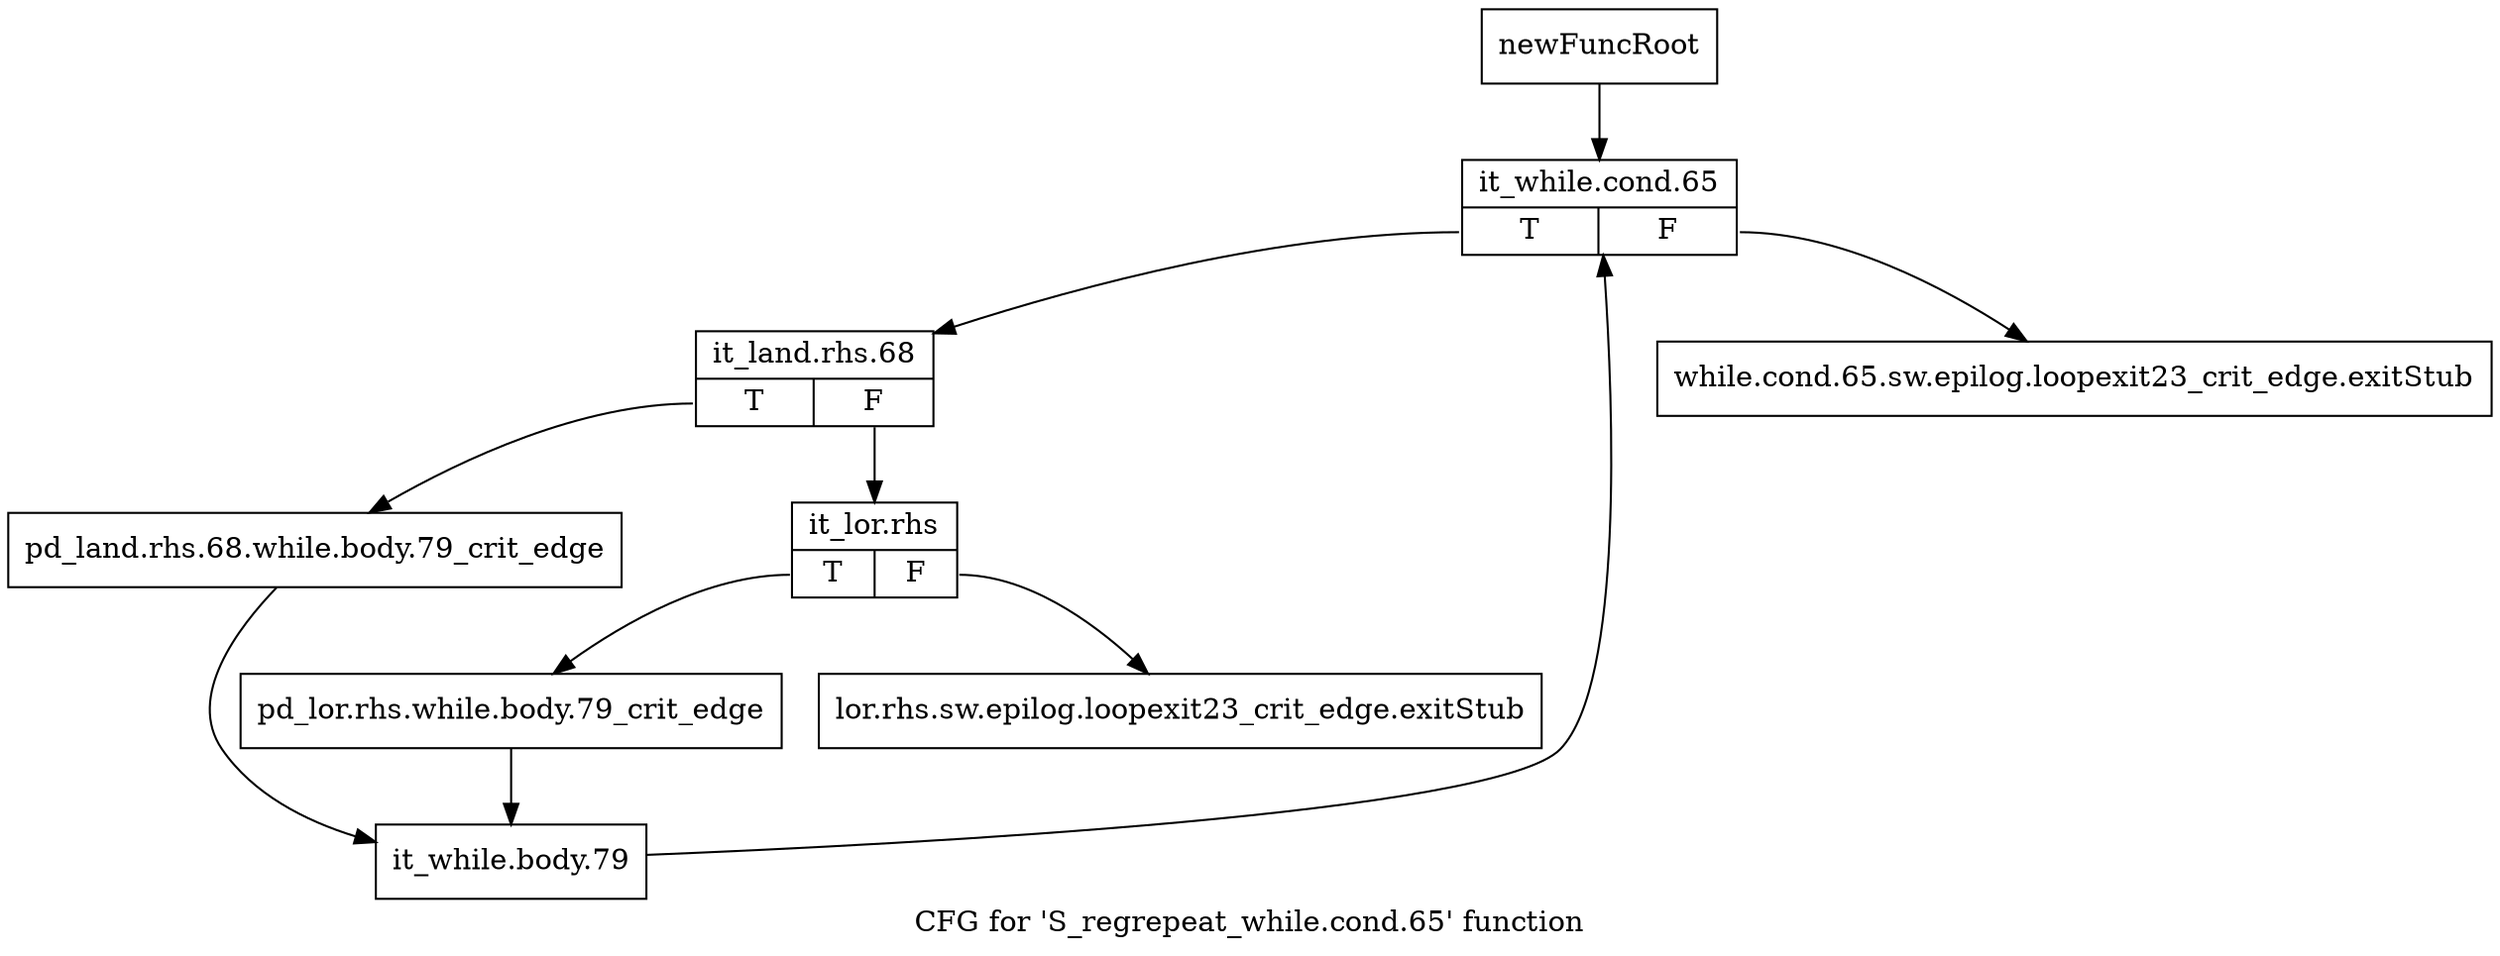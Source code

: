 digraph "CFG for 'S_regrepeat_while.cond.65' function" {
	label="CFG for 'S_regrepeat_while.cond.65' function";

	Node0x540f1a0 [shape=record,label="{newFuncRoot}"];
	Node0x540f1a0 -> Node0x540f290;
	Node0x540f1f0 [shape=record,label="{while.cond.65.sw.epilog.loopexit23_crit_edge.exitStub}"];
	Node0x540f240 [shape=record,label="{lor.rhs.sw.epilog.loopexit23_crit_edge.exitStub}"];
	Node0x540f290 [shape=record,label="{it_while.cond.65|{<s0>T|<s1>F}}"];
	Node0x540f290:s0 -> Node0x540f2e0;
	Node0x540f290:s1 -> Node0x540f1f0;
	Node0x540f2e0 [shape=record,label="{it_land.rhs.68|{<s0>T|<s1>F}}"];
	Node0x540f2e0:s0 -> Node0x540f3d0;
	Node0x540f2e0:s1 -> Node0x540f330;
	Node0x540f330 [shape=record,label="{it_lor.rhs|{<s0>T|<s1>F}}"];
	Node0x540f330:s0 -> Node0x540f380;
	Node0x540f330:s1 -> Node0x540f240;
	Node0x540f380 [shape=record,label="{pd_lor.rhs.while.body.79_crit_edge}"];
	Node0x540f380 -> Node0x540f420;
	Node0x540f3d0 [shape=record,label="{pd_land.rhs.68.while.body.79_crit_edge}"];
	Node0x540f3d0 -> Node0x540f420;
	Node0x540f420 [shape=record,label="{it_while.body.79}"];
	Node0x540f420 -> Node0x540f290;
}

